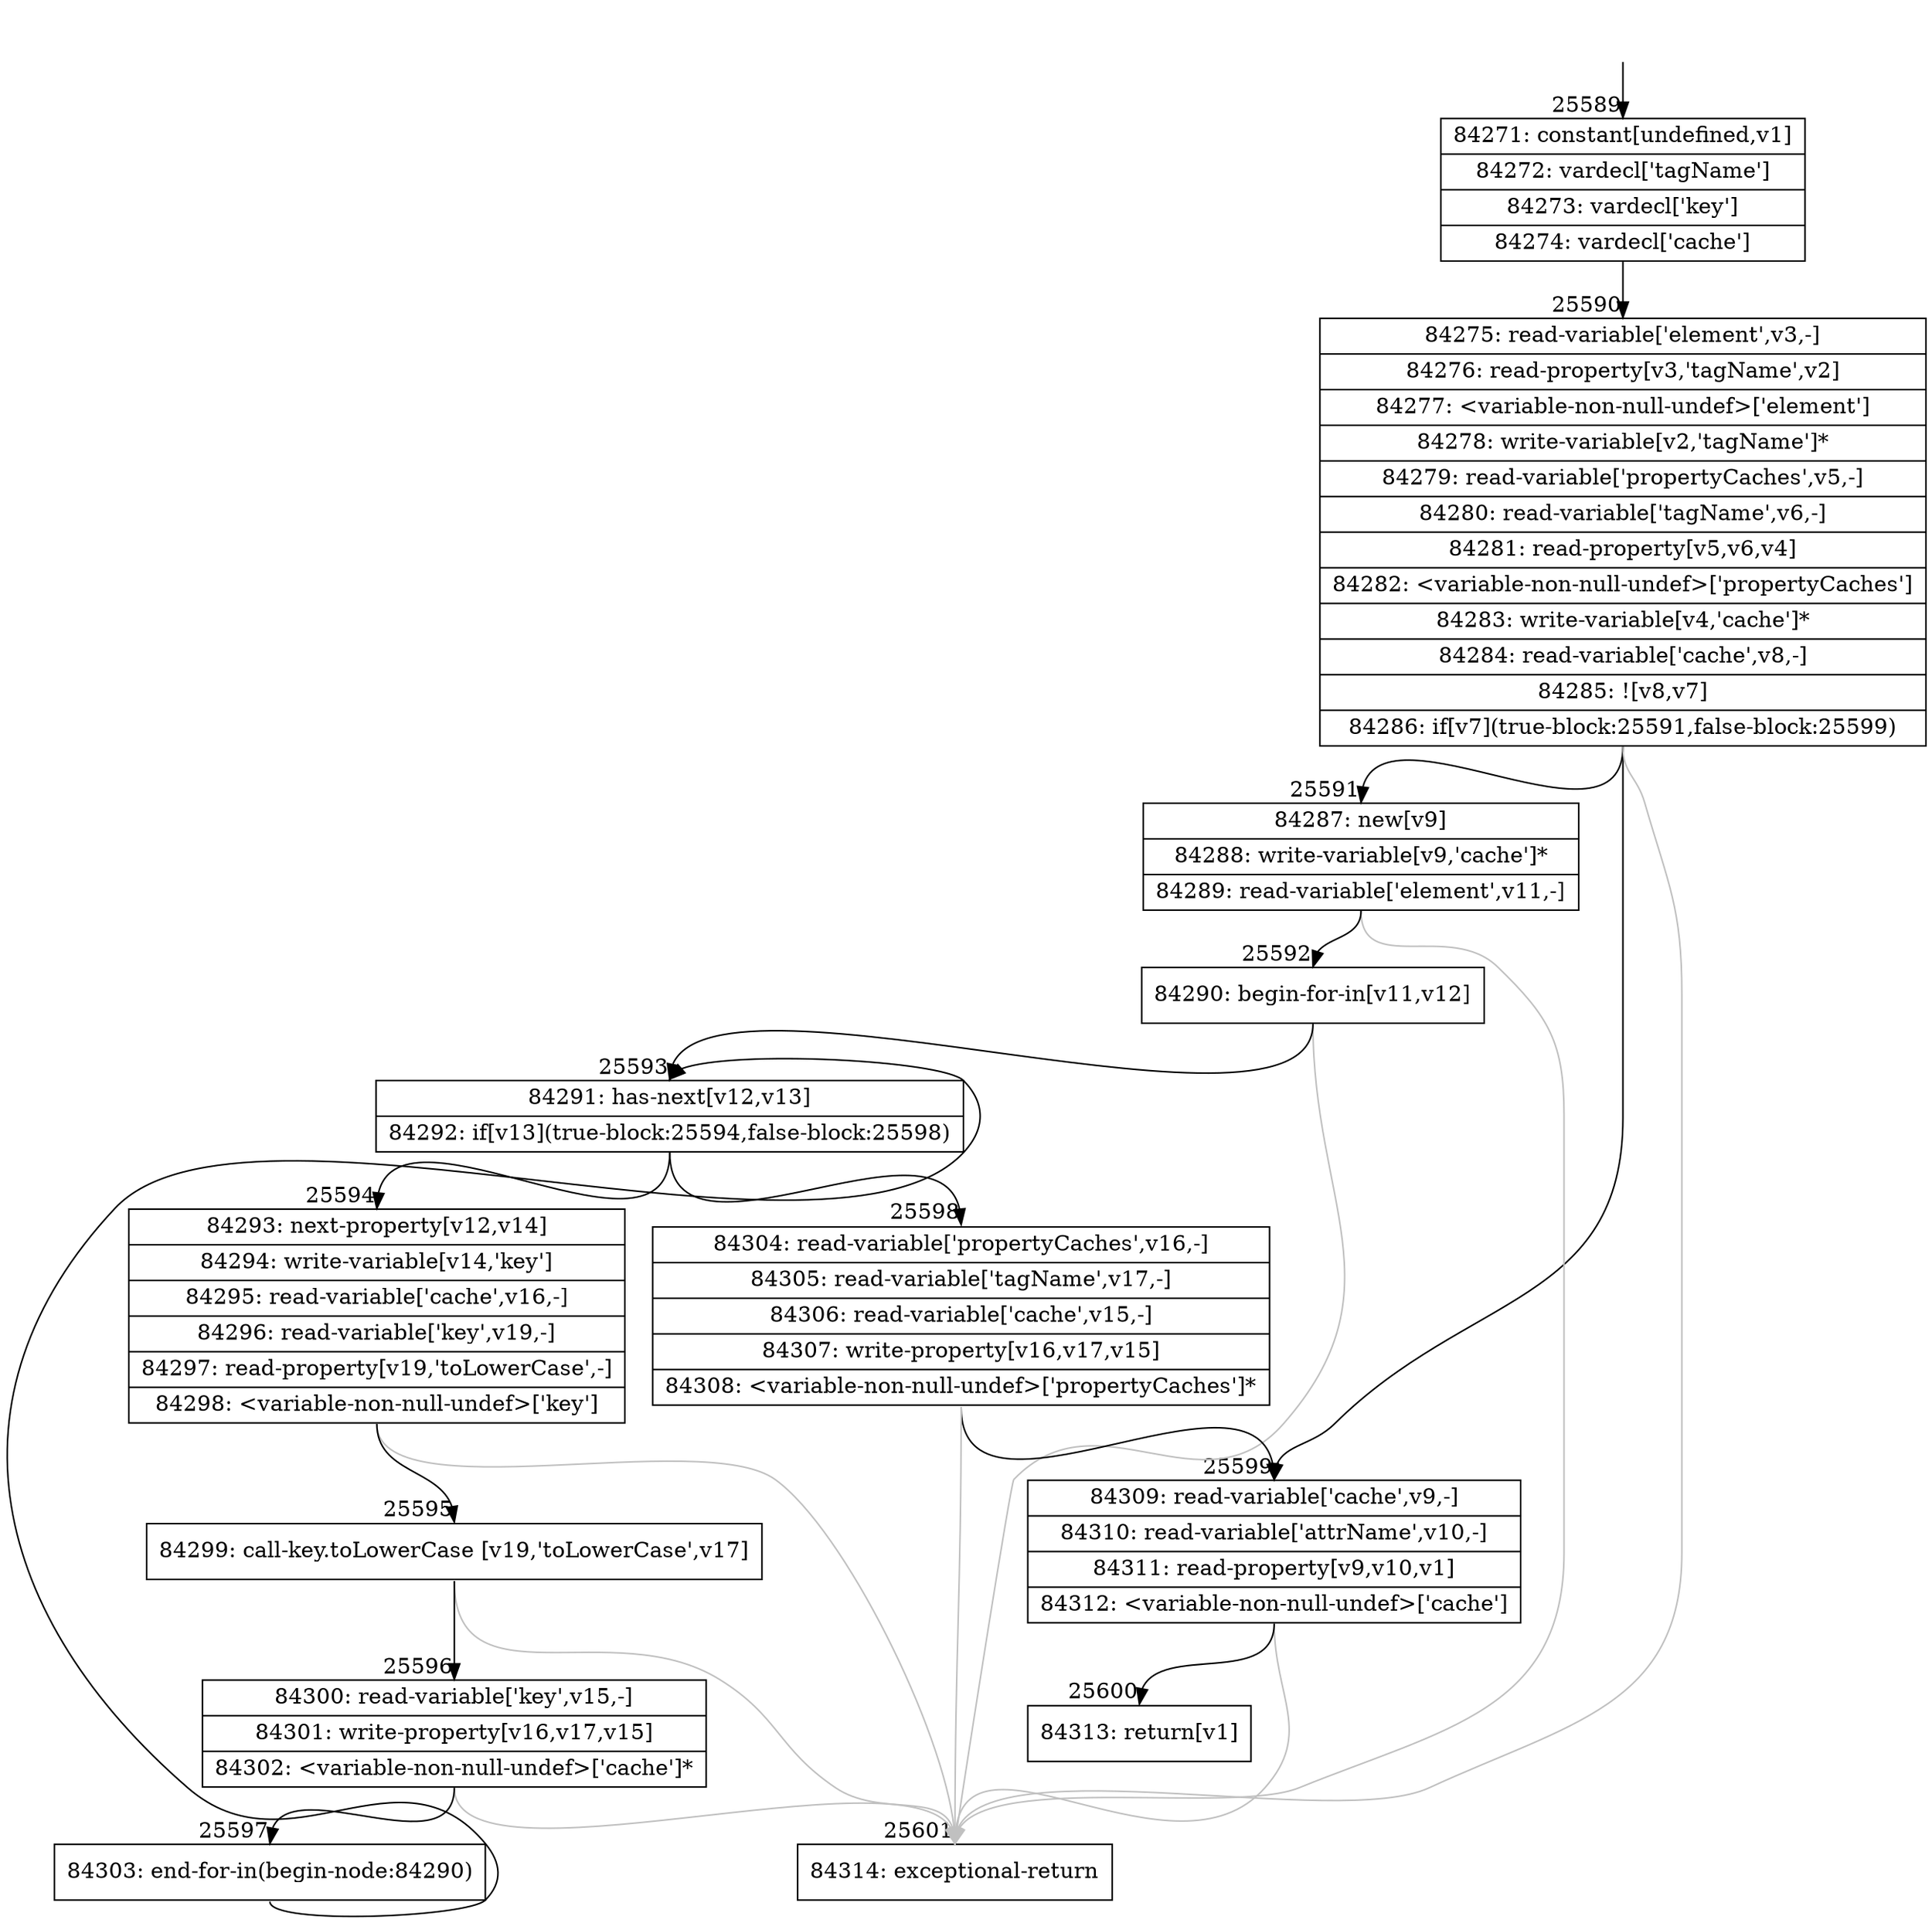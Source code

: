 digraph {
rankdir="TD"
BB_entry2243[shape=none,label=""];
BB_entry2243 -> BB25589 [tailport=s, headport=n, headlabel="    25589"]
BB25589 [shape=record label="{84271: constant[undefined,v1]|84272: vardecl['tagName']|84273: vardecl['key']|84274: vardecl['cache']}" ] 
BB25589 -> BB25590 [tailport=s, headport=n, headlabel="      25590"]
BB25590 [shape=record label="{84275: read-variable['element',v3,-]|84276: read-property[v3,'tagName',v2]|84277: \<variable-non-null-undef\>['element']|84278: write-variable[v2,'tagName']*|84279: read-variable['propertyCaches',v5,-]|84280: read-variable['tagName',v6,-]|84281: read-property[v5,v6,v4]|84282: \<variable-non-null-undef\>['propertyCaches']|84283: write-variable[v4,'cache']*|84284: read-variable['cache',v8,-]|84285: ![v8,v7]|84286: if[v7](true-block:25591,false-block:25599)}" ] 
BB25590 -> BB25591 [tailport=s, headport=n, headlabel="      25591"]
BB25590 -> BB25599 [tailport=s, headport=n, headlabel="      25599"]
BB25590 -> BB25601 [tailport=s, headport=n, color=gray, headlabel="      25601"]
BB25591 [shape=record label="{84287: new[v9]|84288: write-variable[v9,'cache']*|84289: read-variable['element',v11,-]}" ] 
BB25591 -> BB25592 [tailport=s, headport=n, headlabel="      25592"]
BB25591 -> BB25601 [tailport=s, headport=n, color=gray]
BB25592 [shape=record label="{84290: begin-for-in[v11,v12]}" ] 
BB25592 -> BB25593 [tailport=s, headport=n, headlabel="      25593"]
BB25592 -> BB25601 [tailport=s, headport=n, color=gray]
BB25593 [shape=record label="{84291: has-next[v12,v13]|84292: if[v13](true-block:25594,false-block:25598)}" ] 
BB25593 -> BB25594 [tailport=s, headport=n, headlabel="      25594"]
BB25593 -> BB25598 [tailport=s, headport=n, headlabel="      25598"]
BB25594 [shape=record label="{84293: next-property[v12,v14]|84294: write-variable[v14,'key']|84295: read-variable['cache',v16,-]|84296: read-variable['key',v19,-]|84297: read-property[v19,'toLowerCase',-]|84298: \<variable-non-null-undef\>['key']}" ] 
BB25594 -> BB25595 [tailport=s, headport=n, headlabel="      25595"]
BB25594 -> BB25601 [tailport=s, headport=n, color=gray]
BB25595 [shape=record label="{84299: call-key.toLowerCase [v19,'toLowerCase',v17]}" ] 
BB25595 -> BB25596 [tailport=s, headport=n, headlabel="      25596"]
BB25595 -> BB25601 [tailport=s, headport=n, color=gray]
BB25596 [shape=record label="{84300: read-variable['key',v15,-]|84301: write-property[v16,v17,v15]|84302: \<variable-non-null-undef\>['cache']*}" ] 
BB25596 -> BB25597 [tailport=s, headport=n, headlabel="      25597"]
BB25596 -> BB25601 [tailport=s, headport=n, color=gray]
BB25597 [shape=record label="{84303: end-for-in(begin-node:84290)}" ] 
BB25597 -> BB25593 [tailport=s, headport=n]
BB25598 [shape=record label="{84304: read-variable['propertyCaches',v16,-]|84305: read-variable['tagName',v17,-]|84306: read-variable['cache',v15,-]|84307: write-property[v16,v17,v15]|84308: \<variable-non-null-undef\>['propertyCaches']*}" ] 
BB25598 -> BB25599 [tailport=s, headport=n]
BB25598 -> BB25601 [tailport=s, headport=n, color=gray]
BB25599 [shape=record label="{84309: read-variable['cache',v9,-]|84310: read-variable['attrName',v10,-]|84311: read-property[v9,v10,v1]|84312: \<variable-non-null-undef\>['cache']}" ] 
BB25599 -> BB25600 [tailport=s, headport=n, headlabel="      25600"]
BB25599 -> BB25601 [tailport=s, headport=n, color=gray]
BB25600 [shape=record label="{84313: return[v1]}" ] 
BB25601 [shape=record label="{84314: exceptional-return}" ] 
//#$~ 47176
}
